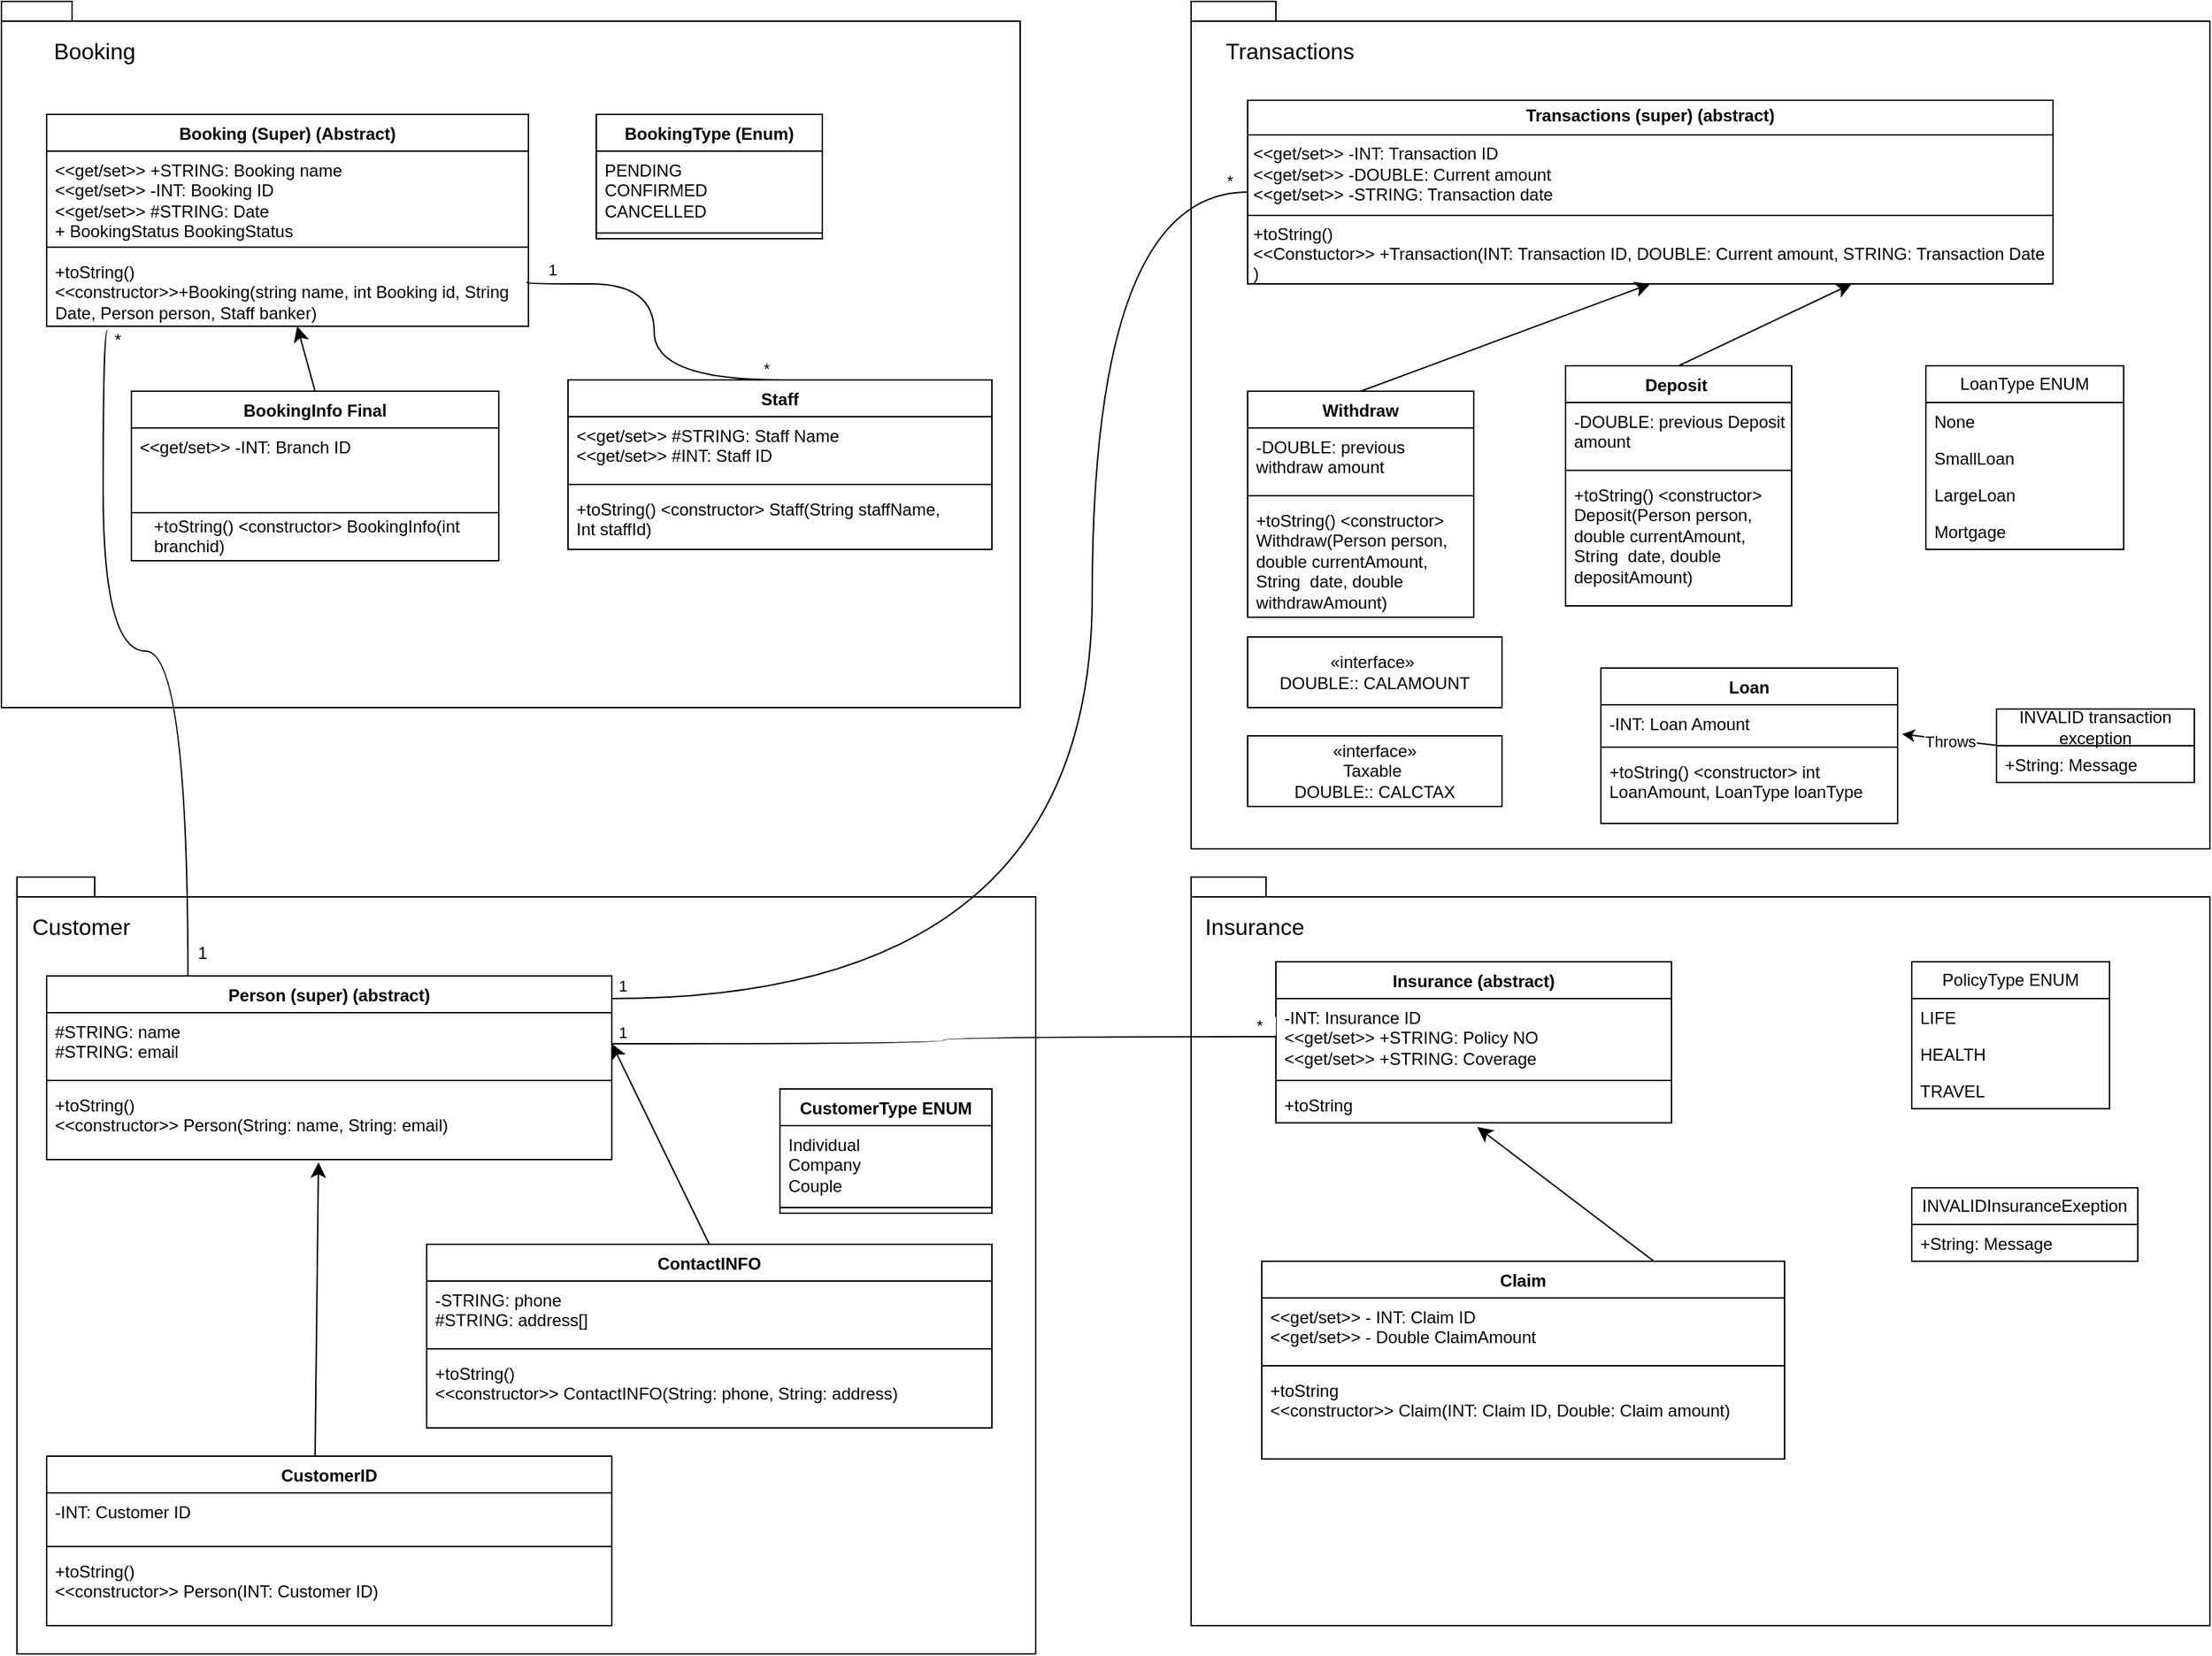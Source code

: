 <mxfile version="25.0.3">
  <diagram id="C5RBs43oDa-KdzZeNtuy" name="Page-1">
    <mxGraphModel dx="1050" dy="522" grid="1" gridSize="10" guides="1" tooltips="1" connect="1" arrows="1" fold="1" page="1" pageScale="1" pageWidth="827" pageHeight="1169" math="0" shadow="0">
      <root>
        <mxCell id="WIyWlLk6GJQsqaUBKTNV-0" />
        <mxCell id="WIyWlLk6GJQsqaUBKTNV-1" parent="WIyWlLk6GJQsqaUBKTNV-0" />
        <mxCell id="0yK75cyEjAmp3p56e5vH-48" value="" style="shape=folder;fontStyle=1;spacingTop=10;tabWidth=40;tabHeight=14;tabPosition=left;html=1;whiteSpace=wrap;" parent="WIyWlLk6GJQsqaUBKTNV-1" vertex="1">
          <mxGeometry x="39" y="740" width="721" height="550" as="geometry" />
        </mxCell>
        <mxCell id="0yK75cyEjAmp3p56e5vH-22" value="" style="shape=folder;fontStyle=1;spacingTop=10;tabWidth=40;tabHeight=14;tabPosition=left;html=1;whiteSpace=wrap;" parent="WIyWlLk6GJQsqaUBKTNV-1" vertex="1">
          <mxGeometry x="28" y="120" width="721" height="500" as="geometry" />
        </mxCell>
        <mxCell id="0yK75cyEjAmp3p56e5vH-4" value="Booking (Super) (Abstract)" style="swimlane;fontStyle=1;align=center;verticalAlign=top;childLayout=stackLayout;horizontal=1;startSize=26;horizontalStack=0;resizeParent=1;resizeParentMax=0;resizeLast=0;collapsible=1;marginBottom=0;whiteSpace=wrap;html=1;" parent="WIyWlLk6GJQsqaUBKTNV-1" vertex="1">
          <mxGeometry x="60" y="200" width="341" height="150" as="geometry" />
        </mxCell>
        <mxCell id="0yK75cyEjAmp3p56e5vH-5" value="&amp;lt;&amp;lt;get/set&amp;gt;&amp;gt; +STRING: Booking name&lt;div&gt;&amp;lt;&amp;lt;get/set&amp;gt;&amp;gt; -INT: Booking ID&lt;/div&gt;&lt;div&gt;&amp;lt;&amp;lt;get/set&amp;gt;&amp;gt; #STRING: Date&lt;/div&gt;&lt;div&gt;+ BookingStatus BookingStatus&lt;/div&gt;&lt;div&gt;&lt;br&gt;&lt;/div&gt;&lt;div&gt;&lt;br&gt;&lt;/div&gt;" style="text;strokeColor=none;fillColor=none;align=left;verticalAlign=top;spacingLeft=4;spacingRight=4;overflow=hidden;rotatable=0;points=[[0,0.5],[1,0.5]];portConstraint=eastwest;whiteSpace=wrap;html=1;" parent="0yK75cyEjAmp3p56e5vH-4" vertex="1">
          <mxGeometry y="26" width="341" height="64" as="geometry" />
        </mxCell>
        <mxCell id="0yK75cyEjAmp3p56e5vH-6" value="" style="line;strokeWidth=1;fillColor=none;align=left;verticalAlign=middle;spacingTop=-1;spacingLeft=3;spacingRight=3;rotatable=0;labelPosition=right;points=[];portConstraint=eastwest;strokeColor=inherit;" parent="0yK75cyEjAmp3p56e5vH-4" vertex="1">
          <mxGeometry y="90" width="341" height="8" as="geometry" />
        </mxCell>
        <mxCell id="0yK75cyEjAmp3p56e5vH-7" value="+toString()&lt;div&gt;&amp;lt;&amp;lt;constructor&amp;gt;&amp;gt;+Booking(string name, int Booking id, String Date, Person person, Staff banker)&lt;/div&gt;" style="text;strokeColor=none;fillColor=none;align=left;verticalAlign=top;spacingLeft=4;spacingRight=4;overflow=hidden;rotatable=0;points=[[0,0.5],[1,0.5]];portConstraint=eastwest;whiteSpace=wrap;html=1;" parent="0yK75cyEjAmp3p56e5vH-4" vertex="1">
          <mxGeometry y="98" width="341" height="52" as="geometry" />
        </mxCell>
        <mxCell id="0yK75cyEjAmp3p56e5vH-8" value="Staff" style="swimlane;fontStyle=1;align=center;verticalAlign=top;childLayout=stackLayout;horizontal=1;startSize=26;horizontalStack=0;resizeParent=1;resizeParentMax=0;resizeLast=0;collapsible=1;marginBottom=0;whiteSpace=wrap;html=1;" parent="WIyWlLk6GJQsqaUBKTNV-1" vertex="1">
          <mxGeometry x="429" y="388" width="300" height="120" as="geometry" />
        </mxCell>
        <mxCell id="0yK75cyEjAmp3p56e5vH-9" value="&amp;lt;&amp;lt;get/set&amp;gt;&amp;gt; #STRING: Staff Name&lt;div&gt;&amp;lt;&amp;lt;get/set&amp;gt;&amp;gt; #INT: Staff ID&lt;/div&gt;" style="text;strokeColor=none;fillColor=none;align=left;verticalAlign=top;spacingLeft=4;spacingRight=4;overflow=hidden;rotatable=0;points=[[0,0.5],[1,0.5]];portConstraint=eastwest;whiteSpace=wrap;html=1;" parent="0yK75cyEjAmp3p56e5vH-8" vertex="1">
          <mxGeometry y="26" width="300" height="44" as="geometry" />
        </mxCell>
        <mxCell id="0yK75cyEjAmp3p56e5vH-10" value="" style="line;strokeWidth=1;fillColor=none;align=left;verticalAlign=middle;spacingTop=-1;spacingLeft=3;spacingRight=3;rotatable=0;labelPosition=right;points=[];portConstraint=eastwest;strokeColor=inherit;" parent="0yK75cyEjAmp3p56e5vH-8" vertex="1">
          <mxGeometry y="70" width="300" height="8" as="geometry" />
        </mxCell>
        <mxCell id="0yK75cyEjAmp3p56e5vH-11" value="+toString() &amp;lt;constructor&amp;gt; Staff(String staffName,&lt;div&gt;Int staffId)&lt;/div&gt;" style="text;strokeColor=none;fillColor=none;align=left;verticalAlign=top;spacingLeft=4;spacingRight=4;overflow=hidden;rotatable=0;points=[[0,0.5],[1,0.5]];portConstraint=eastwest;whiteSpace=wrap;html=1;" parent="0yK75cyEjAmp3p56e5vH-8" vertex="1">
          <mxGeometry y="78" width="300" height="42" as="geometry" />
        </mxCell>
        <mxCell id="0yK75cyEjAmp3p56e5vH-12" value="BookingInfo Final" style="swimlane;fontStyle=1;align=center;verticalAlign=top;childLayout=stackLayout;horizontal=1;startSize=26;horizontalStack=0;resizeParent=1;resizeParentMax=0;resizeLast=0;collapsible=1;marginBottom=0;whiteSpace=wrap;html=1;" parent="WIyWlLk6GJQsqaUBKTNV-1" vertex="1">
          <mxGeometry x="120" y="396" width="260" height="120" as="geometry" />
        </mxCell>
        <mxCell id="0yK75cyEjAmp3p56e5vH-13" value="&amp;lt;&amp;lt;get/set&amp;gt;&amp;gt; -INT: Branch ID" style="text;strokeColor=none;fillColor=none;align=left;verticalAlign=top;spacingLeft=4;spacingRight=4;overflow=hidden;rotatable=0;points=[[0,0.5],[1,0.5]];portConstraint=eastwest;whiteSpace=wrap;html=1;" parent="0yK75cyEjAmp3p56e5vH-12" vertex="1">
          <mxGeometry y="26" width="260" height="26" as="geometry" />
        </mxCell>
        <mxCell id="0yK75cyEjAmp3p56e5vH-14" value="" style="line;strokeWidth=1;fillColor=none;align=left;verticalAlign=middle;spacingTop=-1;spacingLeft=3;spacingRight=3;rotatable=0;labelPosition=right;points=[];portConstraint=eastwest;strokeColor=inherit;" parent="0yK75cyEjAmp3p56e5vH-12" vertex="1">
          <mxGeometry y="52" width="260" height="68" as="geometry" />
        </mxCell>
        <mxCell id="0yK75cyEjAmp3p56e5vH-16" value="BookingType (Enum)" style="swimlane;fontStyle=1;align=center;verticalAlign=top;childLayout=stackLayout;horizontal=1;startSize=26;horizontalStack=0;resizeParent=1;resizeParentMax=0;resizeLast=0;collapsible=1;marginBottom=0;whiteSpace=wrap;html=1;" parent="WIyWlLk6GJQsqaUBKTNV-1" vertex="1">
          <mxGeometry x="449" y="200" width="160" height="88" as="geometry" />
        </mxCell>
        <mxCell id="0yK75cyEjAmp3p56e5vH-17" value="PENDING&amp;nbsp;&lt;div&gt;CONFIRMED&amp;nbsp;&lt;/div&gt;&lt;div&gt;CANCELLED&lt;/div&gt;" style="text;strokeColor=none;fillColor=none;align=left;verticalAlign=top;spacingLeft=4;spacingRight=4;overflow=hidden;rotatable=0;points=[[0,0.5],[1,0.5]];portConstraint=eastwest;whiteSpace=wrap;html=1;" parent="0yK75cyEjAmp3p56e5vH-16" vertex="1">
          <mxGeometry y="26" width="160" height="54" as="geometry" />
        </mxCell>
        <mxCell id="0yK75cyEjAmp3p56e5vH-18" value="" style="line;strokeWidth=1;fillColor=none;align=left;verticalAlign=middle;spacingTop=-1;spacingLeft=3;spacingRight=3;rotatable=0;labelPosition=right;points=[];portConstraint=eastwest;strokeColor=inherit;" parent="0yK75cyEjAmp3p56e5vH-16" vertex="1">
          <mxGeometry y="80" width="160" height="8" as="geometry" />
        </mxCell>
        <mxCell id="0yK75cyEjAmp3p56e5vH-20" value="" style="endArrow=classic;html=1;rounded=0;fontSize=12;startSize=8;endSize=8;curved=1;entryX=0.52;entryY=1;entryDx=0;entryDy=0;entryPerimeter=0;exitX=0.5;exitY=0;exitDx=0;exitDy=0;" parent="WIyWlLk6GJQsqaUBKTNV-1" source="0yK75cyEjAmp3p56e5vH-12" target="0yK75cyEjAmp3p56e5vH-7" edge="1">
          <mxGeometry width="50" height="50" relative="1" as="geometry">
            <mxPoint x="619" y="380" as="sourcePoint" />
            <mxPoint x="669" y="330" as="targetPoint" />
          </mxGeometry>
        </mxCell>
        <mxCell id="0yK75cyEjAmp3p56e5vH-23" value="Booking" style="text;html=1;align=center;verticalAlign=middle;whiteSpace=wrap;rounded=0;fontSize=16;" parent="WIyWlLk6GJQsqaUBKTNV-1" vertex="1">
          <mxGeometry x="39" y="140" width="110" height="30" as="geometry" />
        </mxCell>
        <mxCell id="0yK75cyEjAmp3p56e5vH-25" value="" style="shape=folder;fontStyle=1;spacingTop=10;tabWidth=40;tabHeight=14;tabPosition=left;html=1;whiteSpace=wrap;" parent="WIyWlLk6GJQsqaUBKTNV-1" vertex="1">
          <mxGeometry x="870" y="120" width="721" height="600" as="geometry" />
        </mxCell>
        <mxCell id="0yK75cyEjAmp3p56e5vH-26" value="Transactions" style="text;html=1;align=center;verticalAlign=middle;whiteSpace=wrap;rounded=0;fontSize=16;" parent="WIyWlLk6GJQsqaUBKTNV-1" vertex="1">
          <mxGeometry x="870" y="140" width="140" height="30" as="geometry" />
        </mxCell>
        <mxCell id="0yK75cyEjAmp3p56e5vH-27" value="&lt;p style=&quot;margin:0px;margin-top:4px;text-align:center;&quot;&gt;&lt;b&gt;Transactions (super) (abstract)&lt;/b&gt;&lt;/p&gt;&lt;hr size=&quot;1&quot; style=&quot;border-style:solid;&quot;&gt;&lt;p style=&quot;margin:0px;margin-left:4px;&quot;&gt;&amp;lt;&amp;lt;get/set&amp;gt;&amp;gt; -INT: Transaction ID&lt;/p&gt;&lt;p style=&quot;margin:0px;margin-left:4px;&quot;&gt;&amp;lt;&amp;lt;get/set&amp;gt;&amp;gt; -DOUBLE: Current amount&lt;/p&gt;&lt;p style=&quot;margin:0px;margin-left:4px;&quot;&gt;&amp;lt;&amp;lt;get/set&amp;gt;&amp;gt; -STRING: Transaction date&amp;nbsp;&lt;/p&gt;&lt;hr size=&quot;1&quot; style=&quot;border-style:solid;&quot;&gt;&lt;p style=&quot;margin:0px;margin-left:4px;&quot;&gt;+toString()&lt;/p&gt;&lt;p style=&quot;margin:0px;margin-left:4px;&quot;&gt;&amp;lt;&amp;lt;Constuctor&amp;gt;&amp;gt; +Transaction(INT: Transaction ID, DOUBLE: Current amount, STRING: Transaction Date )&lt;/p&gt;" style="verticalAlign=top;align=left;overflow=fill;html=1;whiteSpace=wrap;" parent="WIyWlLk6GJQsqaUBKTNV-1" vertex="1">
          <mxGeometry x="910" y="190" width="570" height="130" as="geometry" />
        </mxCell>
        <mxCell id="0yK75cyEjAmp3p56e5vH-37" style="edgeStyle=none;curved=1;rounded=0;orthogonalLoop=1;jettySize=auto;html=1;exitX=0.5;exitY=0;exitDx=0;exitDy=0;entryX=0.5;entryY=1;entryDx=0;entryDy=0;fontSize=12;startSize=8;endSize=8;" parent="WIyWlLk6GJQsqaUBKTNV-1" source="0yK75cyEjAmp3p56e5vH-28" target="0yK75cyEjAmp3p56e5vH-27" edge="1">
          <mxGeometry relative="1" as="geometry" />
        </mxCell>
        <mxCell id="0yK75cyEjAmp3p56e5vH-28" value="Withdraw" style="swimlane;fontStyle=1;align=center;verticalAlign=top;childLayout=stackLayout;horizontal=1;startSize=26;horizontalStack=0;resizeParent=1;resizeParentMax=0;resizeLast=0;collapsible=1;marginBottom=0;whiteSpace=wrap;html=1;" parent="WIyWlLk6GJQsqaUBKTNV-1" vertex="1">
          <mxGeometry x="910" y="396" width="160" height="160" as="geometry" />
        </mxCell>
        <mxCell id="0yK75cyEjAmp3p56e5vH-29" value="-DOUBLE: previous withdraw amount" style="text;strokeColor=none;fillColor=none;align=left;verticalAlign=top;spacingLeft=4;spacingRight=4;overflow=hidden;rotatable=0;points=[[0,0.5],[1,0.5]];portConstraint=eastwest;whiteSpace=wrap;html=1;" parent="0yK75cyEjAmp3p56e5vH-28" vertex="1">
          <mxGeometry y="26" width="160" height="44" as="geometry" />
        </mxCell>
        <mxCell id="0yK75cyEjAmp3p56e5vH-30" value="" style="line;strokeWidth=1;fillColor=none;align=left;verticalAlign=middle;spacingTop=-1;spacingLeft=3;spacingRight=3;rotatable=0;labelPosition=right;points=[];portConstraint=eastwest;strokeColor=inherit;" parent="0yK75cyEjAmp3p56e5vH-28" vertex="1">
          <mxGeometry y="70" width="160" height="8" as="geometry" />
        </mxCell>
        <mxCell id="0yK75cyEjAmp3p56e5vH-31" value="+toString() &amp;lt;constructor&amp;gt;&lt;div&gt;Withdraw(Person person,&lt;/div&gt;&lt;div&gt;double currentAmount, String&amp;nbsp; date, double withdrawAmount)&lt;/div&gt;" style="text;strokeColor=none;fillColor=none;align=left;verticalAlign=top;spacingLeft=4;spacingRight=4;overflow=hidden;rotatable=0;points=[[0,0.5],[1,0.5]];portConstraint=eastwest;whiteSpace=wrap;html=1;" parent="0yK75cyEjAmp3p56e5vH-28" vertex="1">
          <mxGeometry y="78" width="160" height="82" as="geometry" />
        </mxCell>
        <mxCell id="0yK75cyEjAmp3p56e5vH-116" style="edgeStyle=none;curved=1;rounded=0;orthogonalLoop=1;jettySize=auto;html=1;exitX=0.5;exitY=0;exitDx=0;exitDy=0;entryX=0.75;entryY=1;entryDx=0;entryDy=0;fontSize=12;startSize=8;endSize=8;" parent="WIyWlLk6GJQsqaUBKTNV-1" source="0yK75cyEjAmp3p56e5vH-32" target="0yK75cyEjAmp3p56e5vH-27" edge="1">
          <mxGeometry relative="1" as="geometry" />
        </mxCell>
        <mxCell id="0yK75cyEjAmp3p56e5vH-32" value="Deposit&amp;nbsp;" style="swimlane;fontStyle=1;align=center;verticalAlign=top;childLayout=stackLayout;horizontal=1;startSize=26;horizontalStack=0;resizeParent=1;resizeParentMax=0;resizeLast=0;collapsible=1;marginBottom=0;whiteSpace=wrap;html=1;" parent="WIyWlLk6GJQsqaUBKTNV-1" vertex="1">
          <mxGeometry x="1135" y="378" width="160" height="170" as="geometry" />
        </mxCell>
        <mxCell id="0yK75cyEjAmp3p56e5vH-33" value="-DOUBLE: previous Deposit amount" style="text;strokeColor=none;fillColor=none;align=left;verticalAlign=top;spacingLeft=4;spacingRight=4;overflow=hidden;rotatable=0;points=[[0,0.5],[1,0.5]];portConstraint=eastwest;whiteSpace=wrap;html=1;" parent="0yK75cyEjAmp3p56e5vH-32" vertex="1">
          <mxGeometry y="26" width="160" height="44" as="geometry" />
        </mxCell>
        <mxCell id="0yK75cyEjAmp3p56e5vH-34" value="" style="line;strokeWidth=1;fillColor=none;align=left;verticalAlign=middle;spacingTop=-1;spacingLeft=3;spacingRight=3;rotatable=0;labelPosition=right;points=[];portConstraint=eastwest;strokeColor=inherit;" parent="0yK75cyEjAmp3p56e5vH-32" vertex="1">
          <mxGeometry y="70" width="160" height="8" as="geometry" />
        </mxCell>
        <mxCell id="0yK75cyEjAmp3p56e5vH-35" value="+toString() &amp;lt;constructor&amp;gt;&lt;div&gt;Deposit(Person person,&lt;/div&gt;&lt;div&gt;double currentAmount, String&amp;nbsp; date, double depositAmount)&lt;/div&gt;&lt;div&gt;&lt;br&gt;&lt;div&gt;&lt;br&gt;&lt;/div&gt;&lt;/div&gt;" style="text;strokeColor=none;fillColor=none;align=left;verticalAlign=top;spacingLeft=4;spacingRight=4;overflow=hidden;rotatable=0;points=[[0,0.5],[1,0.5]];portConstraint=eastwest;whiteSpace=wrap;html=1;" parent="0yK75cyEjAmp3p56e5vH-32" vertex="1">
          <mxGeometry y="78" width="160" height="92" as="geometry" />
        </mxCell>
        <mxCell id="0yK75cyEjAmp3p56e5vH-39" value="LoanType ENUM" style="swimlane;fontStyle=0;childLayout=stackLayout;horizontal=1;startSize=26;fillColor=none;horizontalStack=0;resizeParent=1;resizeParentMax=0;resizeLast=0;collapsible=1;marginBottom=0;whiteSpace=wrap;html=1;" parent="WIyWlLk6GJQsqaUBKTNV-1" vertex="1">
          <mxGeometry x="1390" y="378" width="140" height="130" as="geometry" />
        </mxCell>
        <mxCell id="0yK75cyEjAmp3p56e5vH-40" value="None" style="text;strokeColor=none;fillColor=none;align=left;verticalAlign=top;spacingLeft=4;spacingRight=4;overflow=hidden;rotatable=0;points=[[0,0.5],[1,0.5]];portConstraint=eastwest;whiteSpace=wrap;html=1;" parent="0yK75cyEjAmp3p56e5vH-39" vertex="1">
          <mxGeometry y="26" width="140" height="26" as="geometry" />
        </mxCell>
        <mxCell id="0yK75cyEjAmp3p56e5vH-41" value="SmallLoan" style="text;strokeColor=none;fillColor=none;align=left;verticalAlign=top;spacingLeft=4;spacingRight=4;overflow=hidden;rotatable=0;points=[[0,0.5],[1,0.5]];portConstraint=eastwest;whiteSpace=wrap;html=1;" parent="0yK75cyEjAmp3p56e5vH-39" vertex="1">
          <mxGeometry y="52" width="140" height="26" as="geometry" />
        </mxCell>
        <mxCell id="0yK75cyEjAmp3p56e5vH-42" value="LargeLoan" style="text;strokeColor=none;fillColor=none;align=left;verticalAlign=top;spacingLeft=4;spacingRight=4;overflow=hidden;rotatable=0;points=[[0,0.5],[1,0.5]];portConstraint=eastwest;whiteSpace=wrap;html=1;" parent="0yK75cyEjAmp3p56e5vH-39" vertex="1">
          <mxGeometry y="78" width="140" height="26" as="geometry" />
        </mxCell>
        <mxCell id="0yK75cyEjAmp3p56e5vH-43" value="Mortgage" style="text;strokeColor=none;fillColor=none;align=left;verticalAlign=top;spacingLeft=4;spacingRight=4;overflow=hidden;rotatable=0;points=[[0,0.5],[1,0.5]];portConstraint=eastwest;whiteSpace=wrap;html=1;" parent="0yK75cyEjAmp3p56e5vH-39" vertex="1">
          <mxGeometry y="104" width="140" height="26" as="geometry" />
        </mxCell>
        <mxCell id="0yK75cyEjAmp3p56e5vH-44" value="INVALID transaction exception" style="swimlane;fontStyle=0;childLayout=stackLayout;horizontal=1;startSize=26;fillColor=none;horizontalStack=0;resizeParent=1;resizeParentMax=0;resizeLast=0;collapsible=1;marginBottom=0;whiteSpace=wrap;html=1;" parent="WIyWlLk6GJQsqaUBKTNV-1" vertex="1">
          <mxGeometry x="1440" y="621" width="140" height="52" as="geometry" />
        </mxCell>
        <mxCell id="0yK75cyEjAmp3p56e5vH-45" value="+String: Message" style="text;strokeColor=none;fillColor=none;align=left;verticalAlign=top;spacingLeft=4;spacingRight=4;overflow=hidden;rotatable=0;points=[[0,0.5],[1,0.5]];portConstraint=eastwest;whiteSpace=wrap;html=1;" parent="0yK75cyEjAmp3p56e5vH-44" vertex="1">
          <mxGeometry y="26" width="140" height="26" as="geometry" />
        </mxCell>
        <mxCell id="0yK75cyEjAmp3p56e5vH-49" value="" style="shape=folder;fontStyle=1;spacingTop=10;tabWidth=40;tabHeight=14;tabPosition=left;html=1;whiteSpace=wrap;" parent="WIyWlLk6GJQsqaUBKTNV-1" vertex="1">
          <mxGeometry x="870" y="740" width="721" height="530" as="geometry" />
        </mxCell>
        <mxCell id="0yK75cyEjAmp3p56e5vH-99" style="edgeStyle=none;curved=1;rounded=0;orthogonalLoop=1;jettySize=auto;html=1;exitX=0.5;exitY=0;exitDx=0;exitDy=0;entryX=1;entryY=0.5;entryDx=0;entryDy=0;fontSize=12;startSize=8;endSize=8;" parent="WIyWlLk6GJQsqaUBKTNV-1" source="0yK75cyEjAmp3p56e5vH-50" target="0yK75cyEjAmp3p56e5vH-56" edge="1">
          <mxGeometry relative="1" as="geometry" />
        </mxCell>
        <mxCell id="0yK75cyEjAmp3p56e5vH-50" value="ContactINFO" style="swimlane;fontStyle=1;align=center;verticalAlign=top;childLayout=stackLayout;horizontal=1;startSize=26;horizontalStack=0;resizeParent=1;resizeParentMax=0;resizeLast=0;collapsible=1;marginBottom=0;whiteSpace=wrap;html=1;" parent="WIyWlLk6GJQsqaUBKTNV-1" vertex="1">
          <mxGeometry x="329" y="1000" width="400" height="130" as="geometry" />
        </mxCell>
        <mxCell id="0yK75cyEjAmp3p56e5vH-51" value="-STRING: phone&lt;div&gt;#STRING: address[]&lt;/div&gt;&lt;div&gt;&lt;br&gt;&lt;/div&gt;" style="text;strokeColor=none;fillColor=none;align=left;verticalAlign=top;spacingLeft=4;spacingRight=4;overflow=hidden;rotatable=0;points=[[0,0.5],[1,0.5]];portConstraint=eastwest;whiteSpace=wrap;html=1;" parent="0yK75cyEjAmp3p56e5vH-50" vertex="1">
          <mxGeometry y="26" width="400" height="44" as="geometry" />
        </mxCell>
        <mxCell id="0yK75cyEjAmp3p56e5vH-52" value="" style="line;strokeWidth=1;fillColor=none;align=left;verticalAlign=middle;spacingTop=-1;spacingLeft=3;spacingRight=3;rotatable=0;labelPosition=right;points=[];portConstraint=eastwest;strokeColor=inherit;" parent="0yK75cyEjAmp3p56e5vH-50" vertex="1">
          <mxGeometry y="70" width="400" height="8" as="geometry" />
        </mxCell>
        <mxCell id="0yK75cyEjAmp3p56e5vH-53" value="+toString()&lt;div&gt;&amp;lt;&amp;lt;constructor&amp;gt;&amp;gt; ContactINFO(String: phone, String: address)&lt;/div&gt;" style="text;strokeColor=none;fillColor=none;align=left;verticalAlign=top;spacingLeft=4;spacingRight=4;overflow=hidden;rotatable=0;points=[[0,0.5],[1,0.5]];portConstraint=eastwest;whiteSpace=wrap;html=1;" parent="0yK75cyEjAmp3p56e5vH-50" vertex="1">
          <mxGeometry y="78" width="400" height="52" as="geometry" />
        </mxCell>
        <mxCell id="0yK75cyEjAmp3p56e5vH-54" value="Customer" style="text;html=1;align=center;verticalAlign=middle;whiteSpace=wrap;rounded=0;fontSize=16;" parent="WIyWlLk6GJQsqaUBKTNV-1" vertex="1">
          <mxGeometry x="39" y="760" width="91" height="30" as="geometry" />
        </mxCell>
        <mxCell id="0yK75cyEjAmp3p56e5vH-55" value="Person (super) (abstract)" style="swimlane;fontStyle=1;align=center;verticalAlign=top;childLayout=stackLayout;horizontal=1;startSize=26;horizontalStack=0;resizeParent=1;resizeParentMax=0;resizeLast=0;collapsible=1;marginBottom=0;whiteSpace=wrap;html=1;" parent="WIyWlLk6GJQsqaUBKTNV-1" vertex="1">
          <mxGeometry x="60" y="810" width="400" height="130" as="geometry" />
        </mxCell>
        <mxCell id="0yK75cyEjAmp3p56e5vH-56" value="#STRING: name&lt;div&gt;#STRING: email&amp;nbsp;&lt;/div&gt;&lt;div&gt;&lt;br&gt;&lt;/div&gt;" style="text;strokeColor=none;fillColor=none;align=left;verticalAlign=top;spacingLeft=4;spacingRight=4;overflow=hidden;rotatable=0;points=[[0,0.5],[1,0.5]];portConstraint=eastwest;whiteSpace=wrap;html=1;" parent="0yK75cyEjAmp3p56e5vH-55" vertex="1">
          <mxGeometry y="26" width="400" height="44" as="geometry" />
        </mxCell>
        <mxCell id="0yK75cyEjAmp3p56e5vH-57" value="" style="line;strokeWidth=1;fillColor=none;align=left;verticalAlign=middle;spacingTop=-1;spacingLeft=3;spacingRight=3;rotatable=0;labelPosition=right;points=[];portConstraint=eastwest;strokeColor=inherit;" parent="0yK75cyEjAmp3p56e5vH-55" vertex="1">
          <mxGeometry y="70" width="400" height="8" as="geometry" />
        </mxCell>
        <mxCell id="0yK75cyEjAmp3p56e5vH-58" value="+toString()&lt;div&gt;&amp;lt;&amp;lt;constructor&amp;gt;&amp;gt; Person(String: name, String: email)&lt;/div&gt;" style="text;strokeColor=none;fillColor=none;align=left;verticalAlign=top;spacingLeft=4;spacingRight=4;overflow=hidden;rotatable=0;points=[[0,0.5],[1,0.5]];portConstraint=eastwest;whiteSpace=wrap;html=1;" parent="0yK75cyEjAmp3p56e5vH-55" vertex="1">
          <mxGeometry y="78" width="400" height="52" as="geometry" />
        </mxCell>
        <mxCell id="0yK75cyEjAmp3p56e5vH-59" value="CustomerID" style="swimlane;fontStyle=1;align=center;verticalAlign=top;childLayout=stackLayout;horizontal=1;startSize=26;horizontalStack=0;resizeParent=1;resizeParentMax=0;resizeLast=0;collapsible=1;marginBottom=0;whiteSpace=wrap;html=1;" parent="WIyWlLk6GJQsqaUBKTNV-1" vertex="1">
          <mxGeometry x="60" y="1150" width="400" height="120" as="geometry" />
        </mxCell>
        <mxCell id="0yK75cyEjAmp3p56e5vH-60" value="-INT: Customer ID&amp;nbsp;&lt;div&gt;&lt;br&gt;&lt;/div&gt;" style="text;strokeColor=none;fillColor=none;align=left;verticalAlign=top;spacingLeft=4;spacingRight=4;overflow=hidden;rotatable=0;points=[[0,0.5],[1,0.5]];portConstraint=eastwest;whiteSpace=wrap;html=1;" parent="0yK75cyEjAmp3p56e5vH-59" vertex="1">
          <mxGeometry y="26" width="400" height="34" as="geometry" />
        </mxCell>
        <mxCell id="0yK75cyEjAmp3p56e5vH-61" value="" style="line;strokeWidth=1;fillColor=none;align=left;verticalAlign=middle;spacingTop=-1;spacingLeft=3;spacingRight=3;rotatable=0;labelPosition=right;points=[];portConstraint=eastwest;strokeColor=inherit;" parent="0yK75cyEjAmp3p56e5vH-59" vertex="1">
          <mxGeometry y="60" width="400" height="8" as="geometry" />
        </mxCell>
        <mxCell id="0yK75cyEjAmp3p56e5vH-62" value="+toString()&lt;div&gt;&amp;lt;&amp;lt;constructor&amp;gt;&amp;gt; Person(INT: Customer ID)&lt;/div&gt;" style="text;strokeColor=none;fillColor=none;align=left;verticalAlign=top;spacingLeft=4;spacingRight=4;overflow=hidden;rotatable=0;points=[[0,0.5],[1,0.5]];portConstraint=eastwest;whiteSpace=wrap;html=1;" parent="0yK75cyEjAmp3p56e5vH-59" vertex="1">
          <mxGeometry y="68" width="400" height="52" as="geometry" />
        </mxCell>
        <mxCell id="0yK75cyEjAmp3p56e5vH-63" value="CustomerType ENUM" style="swimlane;fontStyle=1;align=center;verticalAlign=top;childLayout=stackLayout;horizontal=1;startSize=26;horizontalStack=0;resizeParent=1;resizeParentMax=0;resizeLast=0;collapsible=1;marginBottom=0;whiteSpace=wrap;html=1;" parent="WIyWlLk6GJQsqaUBKTNV-1" vertex="1">
          <mxGeometry x="579" y="890" width="150" height="88" as="geometry" />
        </mxCell>
        <mxCell id="0yK75cyEjAmp3p56e5vH-64" value="&lt;span style=&quot;background-color: initial;&quot;&gt;Individual&lt;/span&gt;&lt;div&gt;&lt;span style=&quot;background-color: initial;&quot;&gt;Company&lt;/span&gt;&lt;/div&gt;&lt;div&gt;&lt;span style=&quot;background-color: initial;&quot;&gt;Couple&amp;nbsp;&lt;/span&gt;&lt;div&gt;&lt;br&gt;&lt;/div&gt;&lt;/div&gt;" style="text;strokeColor=none;fillColor=none;align=left;verticalAlign=top;spacingLeft=4;spacingRight=4;overflow=hidden;rotatable=0;points=[[0,0.5],[1,0.5]];portConstraint=eastwest;whiteSpace=wrap;html=1;" parent="0yK75cyEjAmp3p56e5vH-63" vertex="1">
          <mxGeometry y="26" width="150" height="54" as="geometry" />
        </mxCell>
        <mxCell id="0yK75cyEjAmp3p56e5vH-65" value="" style="line;strokeWidth=1;fillColor=none;align=left;verticalAlign=middle;spacingTop=-1;spacingLeft=3;spacingRight=3;rotatable=0;labelPosition=right;points=[];portConstraint=eastwest;strokeColor=inherit;" parent="0yK75cyEjAmp3p56e5vH-63" vertex="1">
          <mxGeometry y="80" width="150" height="8" as="geometry" />
        </mxCell>
        <mxCell id="0yK75cyEjAmp3p56e5vH-68" value="" style="endArrow=classic;html=1;rounded=0;fontSize=12;startSize=8;endSize=8;curved=1;exitX=0.475;exitY=0;exitDx=0;exitDy=0;exitPerimeter=0;entryX=0.481;entryY=1.038;entryDx=0;entryDy=0;entryPerimeter=0;" parent="WIyWlLk6GJQsqaUBKTNV-1" source="0yK75cyEjAmp3p56e5vH-59" target="0yK75cyEjAmp3p56e5vH-58" edge="1">
          <mxGeometry width="50" height="50" relative="1" as="geometry">
            <mxPoint x="220" y="1160" as="sourcePoint" />
            <mxPoint x="270" y="1110" as="targetPoint" />
          </mxGeometry>
        </mxCell>
        <mxCell id="0yK75cyEjAmp3p56e5vH-69" value="Insurance (abstract)" style="swimlane;fontStyle=1;align=center;verticalAlign=top;childLayout=stackLayout;horizontal=1;startSize=26;horizontalStack=0;resizeParent=1;resizeParentMax=0;resizeLast=0;collapsible=1;marginBottom=0;whiteSpace=wrap;html=1;" parent="WIyWlLk6GJQsqaUBKTNV-1" vertex="1">
          <mxGeometry x="930" y="800" width="280" height="114" as="geometry" />
        </mxCell>
        <mxCell id="0yK75cyEjAmp3p56e5vH-70" value="-INT: Insurance ID&lt;div&gt;&amp;lt;&amp;lt;get/set&amp;gt;&amp;gt; +STRING: Policy NO&lt;/div&gt;&lt;div&gt;&amp;lt;&amp;lt;get/set&amp;gt;&amp;gt; +STRING: Coverage&lt;/div&gt;" style="text;strokeColor=none;fillColor=none;align=left;verticalAlign=top;spacingLeft=4;spacingRight=4;overflow=hidden;rotatable=0;points=[[0,0.5],[1,0.5]];portConstraint=eastwest;whiteSpace=wrap;html=1;" parent="0yK75cyEjAmp3p56e5vH-69" vertex="1">
          <mxGeometry y="26" width="280" height="54" as="geometry" />
        </mxCell>
        <mxCell id="0yK75cyEjAmp3p56e5vH-71" value="" style="line;strokeWidth=1;fillColor=none;align=left;verticalAlign=middle;spacingTop=-1;spacingLeft=3;spacingRight=3;rotatable=0;labelPosition=right;points=[];portConstraint=eastwest;strokeColor=inherit;" parent="0yK75cyEjAmp3p56e5vH-69" vertex="1">
          <mxGeometry y="80" width="280" height="8" as="geometry" />
        </mxCell>
        <mxCell id="0yK75cyEjAmp3p56e5vH-72" value="+toString" style="text;strokeColor=none;fillColor=none;align=left;verticalAlign=top;spacingLeft=4;spacingRight=4;overflow=hidden;rotatable=0;points=[[0,0.5],[1,0.5]];portConstraint=eastwest;whiteSpace=wrap;html=1;" parent="0yK75cyEjAmp3p56e5vH-69" vertex="1">
          <mxGeometry y="88" width="280" height="26" as="geometry" />
        </mxCell>
        <mxCell id="0yK75cyEjAmp3p56e5vH-73" value="Claim" style="swimlane;fontStyle=1;align=center;verticalAlign=top;childLayout=stackLayout;horizontal=1;startSize=26;horizontalStack=0;resizeParent=1;resizeParentMax=0;resizeLast=0;collapsible=1;marginBottom=0;whiteSpace=wrap;html=1;" parent="WIyWlLk6GJQsqaUBKTNV-1" vertex="1">
          <mxGeometry x="920" y="1012" width="370" height="140" as="geometry" />
        </mxCell>
        <mxCell id="0yK75cyEjAmp3p56e5vH-74" value="&amp;lt;&amp;lt;get/set&amp;gt;&amp;gt; - INT: Claim ID&lt;div&gt;&amp;lt;&amp;lt;get/set&amp;gt;&amp;gt; - Double ClaimAmount&lt;/div&gt;" style="text;strokeColor=none;fillColor=none;align=left;verticalAlign=top;spacingLeft=4;spacingRight=4;overflow=hidden;rotatable=0;points=[[0,0.5],[1,0.5]];portConstraint=eastwest;whiteSpace=wrap;html=1;" parent="0yK75cyEjAmp3p56e5vH-73" vertex="1">
          <mxGeometry y="26" width="370" height="44" as="geometry" />
        </mxCell>
        <mxCell id="0yK75cyEjAmp3p56e5vH-75" value="" style="line;strokeWidth=1;fillColor=none;align=left;verticalAlign=middle;spacingTop=-1;spacingLeft=3;spacingRight=3;rotatable=0;labelPosition=right;points=[];portConstraint=eastwest;strokeColor=inherit;" parent="0yK75cyEjAmp3p56e5vH-73" vertex="1">
          <mxGeometry y="70" width="370" height="8" as="geometry" />
        </mxCell>
        <mxCell id="0yK75cyEjAmp3p56e5vH-76" value="+toString&lt;div&gt;&amp;lt;&amp;lt;constructor&amp;gt;&amp;gt; Claim(INT: Claim ID, Double: Claim amount)&amp;nbsp;&lt;/div&gt;" style="text;strokeColor=none;fillColor=none;align=left;verticalAlign=top;spacingLeft=4;spacingRight=4;overflow=hidden;rotatable=0;points=[[0,0.5],[1,0.5]];portConstraint=eastwest;whiteSpace=wrap;html=1;" parent="0yK75cyEjAmp3p56e5vH-73" vertex="1">
          <mxGeometry y="78" width="370" height="62" as="geometry" />
        </mxCell>
        <mxCell id="0yK75cyEjAmp3p56e5vH-77" value="PolicyType ENUM" style="swimlane;fontStyle=0;childLayout=stackLayout;horizontal=1;startSize=26;fillColor=none;horizontalStack=0;resizeParent=1;resizeParentMax=0;resizeLast=0;collapsible=1;marginBottom=0;whiteSpace=wrap;html=1;" parent="WIyWlLk6GJQsqaUBKTNV-1" vertex="1">
          <mxGeometry x="1380" y="800" width="140" height="104" as="geometry" />
        </mxCell>
        <mxCell id="0yK75cyEjAmp3p56e5vH-78" value="LIFE" style="text;strokeColor=none;fillColor=none;align=left;verticalAlign=top;spacingLeft=4;spacingRight=4;overflow=hidden;rotatable=0;points=[[0,0.5],[1,0.5]];portConstraint=eastwest;whiteSpace=wrap;html=1;" parent="0yK75cyEjAmp3p56e5vH-77" vertex="1">
          <mxGeometry y="26" width="140" height="26" as="geometry" />
        </mxCell>
        <mxCell id="0yK75cyEjAmp3p56e5vH-79" value="HEALTH" style="text;strokeColor=none;fillColor=none;align=left;verticalAlign=top;spacingLeft=4;spacingRight=4;overflow=hidden;rotatable=0;points=[[0,0.5],[1,0.5]];portConstraint=eastwest;whiteSpace=wrap;html=1;" parent="0yK75cyEjAmp3p56e5vH-77" vertex="1">
          <mxGeometry y="52" width="140" height="26" as="geometry" />
        </mxCell>
        <mxCell id="0yK75cyEjAmp3p56e5vH-80" value="TRAVEL" style="text;strokeColor=none;fillColor=none;align=left;verticalAlign=top;spacingLeft=4;spacingRight=4;overflow=hidden;rotatable=0;points=[[0,0.5],[1,0.5]];portConstraint=eastwest;whiteSpace=wrap;html=1;" parent="0yK75cyEjAmp3p56e5vH-77" vertex="1">
          <mxGeometry y="78" width="140" height="26" as="geometry" />
        </mxCell>
        <mxCell id="0yK75cyEjAmp3p56e5vH-81" value="INVALIDInsuranceExeption" style="swimlane;fontStyle=0;childLayout=stackLayout;horizontal=1;startSize=26;fillColor=none;horizontalStack=0;resizeParent=1;resizeParentMax=0;resizeLast=0;collapsible=1;marginBottom=0;whiteSpace=wrap;html=1;" parent="WIyWlLk6GJQsqaUBKTNV-1" vertex="1">
          <mxGeometry x="1380" y="960" width="160" height="52" as="geometry" />
        </mxCell>
        <mxCell id="0yK75cyEjAmp3p56e5vH-82" value="+String: Message" style="text;strokeColor=none;fillColor=none;align=left;verticalAlign=top;spacingLeft=4;spacingRight=4;overflow=hidden;rotatable=0;points=[[0,0.5],[1,0.5]];portConstraint=eastwest;whiteSpace=wrap;html=1;" parent="0yK75cyEjAmp3p56e5vH-81" vertex="1">
          <mxGeometry y="26" width="160" height="26" as="geometry" />
        </mxCell>
        <mxCell id="0yK75cyEjAmp3p56e5vH-86" value="Insurance" style="text;html=1;align=center;verticalAlign=middle;whiteSpace=wrap;rounded=0;fontSize=16;" parent="WIyWlLk6GJQsqaUBKTNV-1" vertex="1">
          <mxGeometry x="870" y="760" width="90" height="30" as="geometry" />
        </mxCell>
        <mxCell id="0yK75cyEjAmp3p56e5vH-91" value="" style="endArrow=none;html=1;edgeStyle=orthogonalEdgeStyle;rounded=0;fontSize=12;startSize=8;endSize=8;curved=1;entryX=0.5;entryY=0;entryDx=0;entryDy=0;exitX=1.001;exitY=0.4;exitDx=0;exitDy=0;exitPerimeter=0;" parent="WIyWlLk6GJQsqaUBKTNV-1" source="0yK75cyEjAmp3p56e5vH-7" target="0yK75cyEjAmp3p56e5vH-8" edge="1">
          <mxGeometry relative="1" as="geometry">
            <mxPoint x="310" y="340" as="sourcePoint" />
            <mxPoint x="470" y="340" as="targetPoint" />
            <Array as="points">
              <mxPoint x="400" y="319" />
              <mxPoint x="400" y="320" />
              <mxPoint x="490" y="320" />
            </Array>
          </mxGeometry>
        </mxCell>
        <mxCell id="0yK75cyEjAmp3p56e5vH-92" value="&amp;nbsp; &amp;nbsp; 1" style="edgeLabel;resizable=0;html=1;align=left;verticalAlign=bottom;" parent="0yK75cyEjAmp3p56e5vH-91" connectable="0" vertex="1">
          <mxGeometry x="-1" relative="1" as="geometry" />
        </mxCell>
        <mxCell id="0yK75cyEjAmp3p56e5vH-93" value="*&amp;nbsp;&amp;nbsp;" style="edgeLabel;resizable=0;html=1;align=right;verticalAlign=bottom;" parent="0yK75cyEjAmp3p56e5vH-91" connectable="0" vertex="1">
          <mxGeometry x="1" relative="1" as="geometry" />
        </mxCell>
        <mxCell id="0yK75cyEjAmp3p56e5vH-98" style="edgeStyle=none;curved=1;rounded=0;orthogonalLoop=1;jettySize=auto;html=1;exitX=0.5;exitY=0;exitDx=0;exitDy=0;fontSize=12;startSize=8;endSize=8;" parent="WIyWlLk6GJQsqaUBKTNV-1" source="0yK75cyEjAmp3p56e5vH-63" target="0yK75cyEjAmp3p56e5vH-63" edge="1">
          <mxGeometry relative="1" as="geometry" />
        </mxCell>
        <mxCell id="0yK75cyEjAmp3p56e5vH-101" value="" style="endArrow=none;html=1;edgeStyle=orthogonalEdgeStyle;rounded=0;fontSize=12;startSize=8;endSize=8;curved=1;entryX=0.126;entryY=1.058;entryDx=0;entryDy=0;entryPerimeter=0;exitX=0.25;exitY=0;exitDx=0;exitDy=0;" parent="WIyWlLk6GJQsqaUBKTNV-1" source="0yK75cyEjAmp3p56e5vH-55" target="0yK75cyEjAmp3p56e5vH-7" edge="1">
          <mxGeometry relative="1" as="geometry">
            <mxPoint x="330" y="470" as="sourcePoint" />
            <mxPoint x="490" y="470" as="targetPoint" />
            <Array as="points">
              <mxPoint x="160" y="580" />
              <mxPoint x="100" y="580" />
              <mxPoint x="100" y="353" />
            </Array>
          </mxGeometry>
        </mxCell>
        <mxCell id="0yK75cyEjAmp3p56e5vH-104" value="*" style="edgeLabel;html=1;align=center;verticalAlign=middle;resizable=0;points=[];fontSize=12;" parent="0yK75cyEjAmp3p56e5vH-101" vertex="1" connectable="0">
          <mxGeometry x="0.877" relative="1" as="geometry">
            <mxPoint x="10" y="-22" as="offset" />
          </mxGeometry>
        </mxCell>
        <mxCell id="0yK75cyEjAmp3p56e5vH-105" value="1" style="edgeLabel;html=1;align=center;verticalAlign=middle;resizable=0;points=[];fontSize=12;" parent="0yK75cyEjAmp3p56e5vH-101" vertex="1" connectable="0">
          <mxGeometry x="-0.939" y="-2" relative="1" as="geometry">
            <mxPoint x="8" as="offset" />
          </mxGeometry>
        </mxCell>
        <mxCell id="0yK75cyEjAmp3p56e5vH-106" value="" style="endArrow=none;html=1;edgeStyle=orthogonalEdgeStyle;rounded=0;fontSize=12;startSize=8;endSize=8;curved=1;entryX=0;entryY=0.5;entryDx=0;entryDy=0;" parent="WIyWlLk6GJQsqaUBKTNV-1" source="0yK75cyEjAmp3p56e5vH-56" target="0yK75cyEjAmp3p56e5vH-70" edge="1">
          <mxGeometry relative="1" as="geometry">
            <mxPoint x="630" y="670" as="sourcePoint" />
            <mxPoint x="790" y="670" as="targetPoint" />
          </mxGeometry>
        </mxCell>
        <mxCell id="0yK75cyEjAmp3p56e5vH-107" value="&amp;nbsp;1" style="edgeLabel;resizable=0;html=1;align=left;verticalAlign=bottom;" parent="0yK75cyEjAmp3p56e5vH-106" connectable="0" vertex="1">
          <mxGeometry x="-1" relative="1" as="geometry" />
        </mxCell>
        <mxCell id="0yK75cyEjAmp3p56e5vH-108" value="*&amp;nbsp; &amp;nbsp;" style="edgeLabel;resizable=0;html=1;align=right;verticalAlign=bottom;" parent="0yK75cyEjAmp3p56e5vH-106" connectable="0" vertex="1">
          <mxGeometry x="1" relative="1" as="geometry" />
        </mxCell>
        <mxCell id="0yK75cyEjAmp3p56e5vH-109" value="" style="endArrow=none;html=1;edgeStyle=orthogonalEdgeStyle;rounded=0;fontSize=12;startSize=8;endSize=8;curved=1;entryX=0;entryY=0.5;entryDx=0;entryDy=0;exitX=1;exitY=0.123;exitDx=0;exitDy=0;exitPerimeter=0;" parent="WIyWlLk6GJQsqaUBKTNV-1" source="0yK75cyEjAmp3p56e5vH-55" target="0yK75cyEjAmp3p56e5vH-27" edge="1">
          <mxGeometry relative="1" as="geometry">
            <mxPoint x="630" y="470" as="sourcePoint" />
            <mxPoint x="790" y="470" as="targetPoint" />
            <Array as="points">
              <mxPoint x="800" y="826" />
              <mxPoint x="800" y="255" />
            </Array>
          </mxGeometry>
        </mxCell>
        <mxCell id="0yK75cyEjAmp3p56e5vH-110" value="&amp;nbsp;1" style="edgeLabel;resizable=0;html=1;align=left;verticalAlign=bottom;" parent="0yK75cyEjAmp3p56e5vH-109" connectable="0" vertex="1">
          <mxGeometry x="-1" relative="1" as="geometry" />
        </mxCell>
        <mxCell id="0yK75cyEjAmp3p56e5vH-111" value="*&amp;nbsp; &amp;nbsp;" style="edgeLabel;resizable=0;html=1;align=right;verticalAlign=bottom;" parent="0yK75cyEjAmp3p56e5vH-109" connectable="0" vertex="1">
          <mxGeometry x="1" relative="1" as="geometry" />
        </mxCell>
        <mxCell id="0yK75cyEjAmp3p56e5vH-115" style="edgeStyle=none;curved=1;rounded=0;orthogonalLoop=1;jettySize=auto;html=1;exitX=0.75;exitY=0;exitDx=0;exitDy=0;fontSize=12;startSize=8;endSize=8;" parent="WIyWlLk6GJQsqaUBKTNV-1" source="0yK75cyEjAmp3p56e5vH-44" target="0yK75cyEjAmp3p56e5vH-44" edge="1">
          <mxGeometry relative="1" as="geometry" />
        </mxCell>
        <mxCell id="0yK75cyEjAmp3p56e5vH-117" value="«interface»&lt;br&gt;&lt;div&gt;Taxable&amp;nbsp;&lt;/div&gt;&lt;div&gt;DOUBLE:: CALCTAX&lt;/div&gt;" style="html=1;whiteSpace=wrap;" parent="WIyWlLk6GJQsqaUBKTNV-1" vertex="1">
          <mxGeometry x="910" y="640" width="180" height="50" as="geometry" />
        </mxCell>
        <mxCell id="0yK75cyEjAmp3p56e5vH-118" value="«interface»&lt;span style=&quot;background-color: initial;&quot;&gt;&amp;nbsp;&lt;/span&gt;&lt;div&gt;DOUBLE:: CALAMOUNT&lt;/div&gt;" style="html=1;whiteSpace=wrap;" parent="WIyWlLk6GJQsqaUBKTNV-1" vertex="1">
          <mxGeometry x="910" y="570" width="180" height="50" as="geometry" />
        </mxCell>
        <mxCell id="0yK75cyEjAmp3p56e5vH-120" value="Loan" style="swimlane;fontStyle=1;align=center;verticalAlign=top;childLayout=stackLayout;horizontal=1;startSize=26;horizontalStack=0;resizeParent=1;resizeParentMax=0;resizeLast=0;collapsible=1;marginBottom=0;whiteSpace=wrap;html=1;" parent="WIyWlLk6GJQsqaUBKTNV-1" vertex="1">
          <mxGeometry x="1160" y="592" width="210" height="110" as="geometry" />
        </mxCell>
        <mxCell id="0yK75cyEjAmp3p56e5vH-121" value="-INT: Loan Amount&amp;nbsp;" style="text;strokeColor=none;fillColor=none;align=left;verticalAlign=top;spacingLeft=4;spacingRight=4;overflow=hidden;rotatable=0;points=[[0,0.5],[1,0.5]];portConstraint=eastwest;whiteSpace=wrap;html=1;" parent="0yK75cyEjAmp3p56e5vH-120" vertex="1">
          <mxGeometry y="26" width="210" height="26" as="geometry" />
        </mxCell>
        <mxCell id="0yK75cyEjAmp3p56e5vH-122" value="" style="line;strokeWidth=1;fillColor=none;align=left;verticalAlign=middle;spacingTop=-1;spacingLeft=3;spacingRight=3;rotatable=0;labelPosition=right;points=[];portConstraint=eastwest;strokeColor=inherit;" parent="0yK75cyEjAmp3p56e5vH-120" vertex="1">
          <mxGeometry y="52" width="210" height="8" as="geometry" />
        </mxCell>
        <mxCell id="0yK75cyEjAmp3p56e5vH-123" value="+toString() &amp;lt;constructor&amp;gt; int LoanAmount, LoanType loanType&amp;nbsp;" style="text;strokeColor=none;fillColor=none;align=left;verticalAlign=top;spacingLeft=4;spacingRight=4;overflow=hidden;rotatable=0;points=[[0,0.5],[1,0.5]];portConstraint=eastwest;whiteSpace=wrap;html=1;" parent="0yK75cyEjAmp3p56e5vH-120" vertex="1">
          <mxGeometry y="60" width="210" height="50" as="geometry" />
        </mxCell>
        <mxCell id="oD_E1bn_wqN_FRO4j_oG-0" style="edgeStyle=none;curved=1;rounded=0;orthogonalLoop=1;jettySize=auto;html=1;exitX=0.75;exitY=0;exitDx=0;exitDy=0;entryX=0.509;entryY=1.115;entryDx=0;entryDy=0;entryPerimeter=0;fontSize=12;startSize=8;endSize=8;" parent="WIyWlLk6GJQsqaUBKTNV-1" source="0yK75cyEjAmp3p56e5vH-73" target="0yK75cyEjAmp3p56e5vH-72" edge="1">
          <mxGeometry relative="1" as="geometry" />
        </mxCell>
        <mxCell id="nS4VujkXQkg5aXH64jRs-9" value="" style="endArrow=classic;html=1;rounded=0;entryX=1.015;entryY=0.8;entryDx=0;entryDy=0;entryPerimeter=0;exitX=0.003;exitY=-0.008;exitDx=0;exitDy=0;exitPerimeter=0;" edge="1" parent="WIyWlLk6GJQsqaUBKTNV-1" source="0yK75cyEjAmp3p56e5vH-45" target="0yK75cyEjAmp3p56e5vH-121">
          <mxGeometry relative="1" as="geometry">
            <mxPoint x="1270" y="600" as="sourcePoint" />
            <mxPoint x="1370" y="600" as="targetPoint" />
            <Array as="points" />
          </mxGeometry>
        </mxCell>
        <mxCell id="nS4VujkXQkg5aXH64jRs-10" value="Label" style="edgeLabel;resizable=0;html=1;;align=center;verticalAlign=middle;" connectable="0" vertex="1" parent="nS4VujkXQkg5aXH64jRs-9">
          <mxGeometry relative="1" as="geometry" />
        </mxCell>
        <mxCell id="nS4VujkXQkg5aXH64jRs-11" value="Throws" style="edgeLabel;html=1;align=center;verticalAlign=middle;resizable=0;points=[];" vertex="1" connectable="0" parent="nS4VujkXQkg5aXH64jRs-9">
          <mxGeometry x="-0.001" y="1" relative="1" as="geometry">
            <mxPoint as="offset" />
          </mxGeometry>
        </mxCell>
        <mxCell id="nS4VujkXQkg5aXH64jRs-15" value="+toString() &amp;lt;constructor&amp;gt; BookingInfo(int branchid)" style="text;strokeColor=none;fillColor=none;align=left;verticalAlign=top;spacingLeft=4;spacingRight=4;overflow=hidden;rotatable=0;points=[[0,0.5],[1,0.5]];portConstraint=eastwest;whiteSpace=wrap;html=1;" vertex="1" parent="WIyWlLk6GJQsqaUBKTNV-1">
          <mxGeometry x="130" y="478" width="250" height="38" as="geometry" />
        </mxCell>
      </root>
    </mxGraphModel>
  </diagram>
</mxfile>
